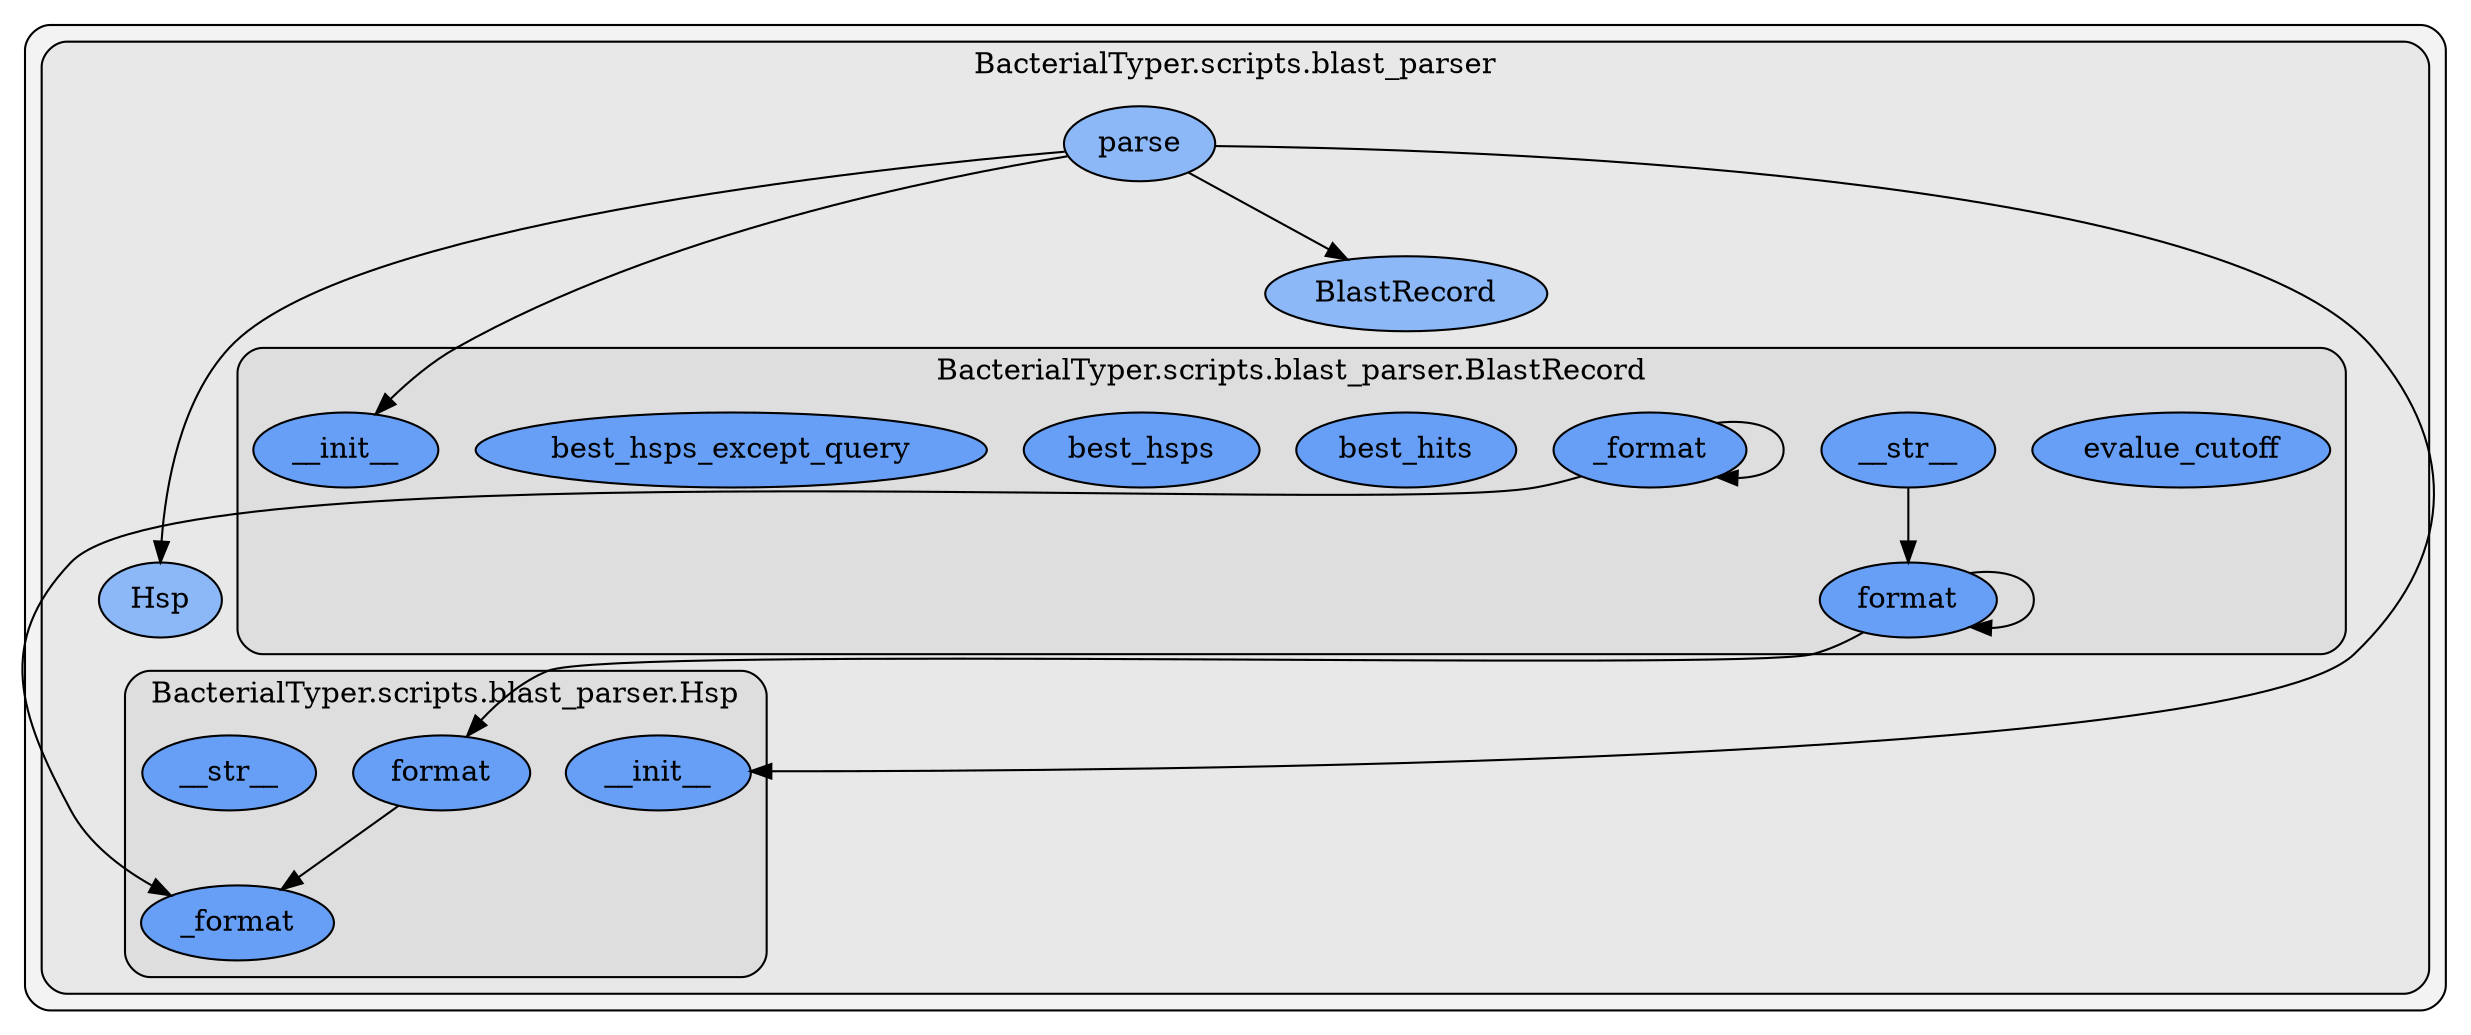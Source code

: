 digraph G {
    graph [spilines=ortho, rankdir=TB, clusterrank="local"];
    subgraph cluster_G {

        graph [style="filled,rounded",fillcolor="#80808018", label=""];
        subgraph cluster_BacterialTyper__scripts__blast_parser {

            graph [style="filled,rounded",fillcolor="#80808018", label="BacterialTyper.scripts.blast_parser"];
            BacterialTyper__scripts__blast_parser__BlastRecord [label="BlastRecord", style="filled", fillcolor="#65a3ffb2", fontcolor="#000000", group="27"];
        }
        subgraph cluster_BacterialTyper__scripts__blast_parser {

            graph [style="filled,rounded",fillcolor="#80808018", label="BacterialTyper.scripts.blast_parser"];
            BacterialTyper__scripts__blast_parser__Hsp [label="Hsp", style="filled", fillcolor="#65a3ffb2", fontcolor="#000000", group="27"];
        }
        subgraph cluster_BacterialTyper__scripts__blast_parser {

            graph [style="filled,rounded",fillcolor="#80808018", label="BacterialTyper.scripts.blast_parser"];
            BacterialTyper__scripts__blast_parser__parse [label="parse", style="filled", fillcolor="#65a3ffb2", fontcolor="#000000", group="27"];
            subgraph cluster_BacterialTyper__scripts__blast_parser__BlastRecord {

                graph [style="filled,rounded",fillcolor="#80808018", label="BacterialTyper.scripts.blast_parser.BlastRecord"];
                BacterialTyper__scripts__blast_parser__BlastRecord____init__ [label="__init__", style="filled", fillcolor="#3284ffb2", fontcolor="#000000", group="27"];
            }
            subgraph cluster_BacterialTyper__scripts__blast_parser__BlastRecord {

                graph [style="filled,rounded",fillcolor="#80808018", label="BacterialTyper.scripts.blast_parser.BlastRecord"];
                BacterialTyper__scripts__blast_parser__BlastRecord____str__ [label="__str__", style="filled", fillcolor="#3284ffb2", fontcolor="#000000", group="27"];
            }
            subgraph cluster_BacterialTyper__scripts__blast_parser__BlastRecord {

                graph [style="filled,rounded",fillcolor="#80808018", label="BacterialTyper.scripts.blast_parser.BlastRecord"];
                BacterialTyper__scripts__blast_parser__BlastRecord___format [label="_format", style="filled", fillcolor="#3284ffb2", fontcolor="#000000", group="27"];
            }
            subgraph cluster_BacterialTyper__scripts__blast_parser__BlastRecord {

                graph [style="filled,rounded",fillcolor="#80808018", label="BacterialTyper.scripts.blast_parser.BlastRecord"];
                BacterialTyper__scripts__blast_parser__BlastRecord__best_hits [label="best_hits", style="filled", fillcolor="#3284ffb2", fontcolor="#000000", group="27"];
            }
            subgraph cluster_BacterialTyper__scripts__blast_parser__BlastRecord {

                graph [style="filled,rounded",fillcolor="#80808018", label="BacterialTyper.scripts.blast_parser.BlastRecord"];
                BacterialTyper__scripts__blast_parser__BlastRecord__best_hsps [label="best_hsps", style="filled", fillcolor="#3284ffb2", fontcolor="#000000", group="27"];
            }
            subgraph cluster_BacterialTyper__scripts__blast_parser__BlastRecord {

                graph [style="filled,rounded",fillcolor="#80808018", label="BacterialTyper.scripts.blast_parser.BlastRecord"];
                BacterialTyper__scripts__blast_parser__BlastRecord__best_hsps_except_query [label="best_hsps_except_query", style="filled", fillcolor="#3284ffb2", fontcolor="#000000", group="27"];
            }
            subgraph cluster_BacterialTyper__scripts__blast_parser__BlastRecord {

                graph [style="filled,rounded",fillcolor="#80808018", label="BacterialTyper.scripts.blast_parser.BlastRecord"];
                BacterialTyper__scripts__blast_parser__BlastRecord__evalue_cutoff [label="evalue_cutoff", style="filled", fillcolor="#3284ffb2", fontcolor="#000000", group="27"];
            }
            subgraph cluster_BacterialTyper__scripts__blast_parser__BlastRecord {

                graph [style="filled,rounded",fillcolor="#80808018", label="BacterialTyper.scripts.blast_parser.BlastRecord"];
                BacterialTyper__scripts__blast_parser__BlastRecord__format [label="format", style="filled", fillcolor="#3284ffb2", fontcolor="#000000", group="27"];
            }
            subgraph cluster_BacterialTyper__scripts__blast_parser__Hsp {

                graph [style="filled,rounded",fillcolor="#80808018", label="BacterialTyper.scripts.blast_parser.Hsp"];
                BacterialTyper__scripts__blast_parser__Hsp____init__ [label="__init__", style="filled", fillcolor="#3284ffb2", fontcolor="#000000", group="27"];
            }
            subgraph cluster_BacterialTyper__scripts__blast_parser__Hsp {

                graph [style="filled,rounded",fillcolor="#80808018", label="BacterialTyper.scripts.blast_parser.Hsp"];
                BacterialTyper__scripts__blast_parser__Hsp____str__ [label="__str__", style="filled", fillcolor="#3284ffb2", fontcolor="#000000", group="27"];
            }
            subgraph cluster_BacterialTyper__scripts__blast_parser__Hsp {

                graph [style="filled,rounded",fillcolor="#80808018", label="BacterialTyper.scripts.blast_parser.Hsp"];
                BacterialTyper__scripts__blast_parser__Hsp___format [label="_format", style="filled", fillcolor="#3284ffb2", fontcolor="#000000", group="27"];
            }
            subgraph cluster_BacterialTyper__scripts__blast_parser__Hsp {

                graph [style="filled,rounded",fillcolor="#80808018", label="BacterialTyper.scripts.blast_parser.Hsp"];
                BacterialTyper__scripts__blast_parser__Hsp__format [label="format", style="filled", fillcolor="#3284ffb2", fontcolor="#000000", group="27"];
            }
        }
    }
        BacterialTyper__scripts__blast_parser__Hsp -> BacterialTyper__scripts__blast_parser__Hsp__format [style="dashed", color="#ffffff00"];
        BacterialTyper__scripts__blast_parser__Hsp -> BacterialTyper__scripts__blast_parser__Hsp___format [style="dashed", color="#ffffff00"];
        BacterialTyper__scripts__blast_parser__Hsp -> BacterialTyper__scripts__blast_parser__Hsp____init__ [style="dashed", color="#ffffff00"];
        BacterialTyper__scripts__blast_parser__Hsp -> BacterialTyper__scripts__blast_parser__Hsp____str__ [style="dashed", color="#ffffff00"];
        BacterialTyper__scripts__blast_parser__BlastRecord -> BacterialTyper__scripts__blast_parser__BlastRecord__evalue_cutoff [style="dashed", color="#ffffff00"];
        BacterialTyper__scripts__blast_parser__BlastRecord -> BacterialTyper__scripts__blast_parser__BlastRecord__best_hits [style="dashed", color="#ffffff00"];
        BacterialTyper__scripts__blast_parser__BlastRecord -> BacterialTyper__scripts__blast_parser__BlastRecord___format [style="dashed", color="#ffffff00"];
        BacterialTyper__scripts__blast_parser__BlastRecord -> BacterialTyper__scripts__blast_parser__BlastRecord__best_hsps [style="dashed", color="#ffffff00"];
        BacterialTyper__scripts__blast_parser__BlastRecord -> BacterialTyper__scripts__blast_parser__BlastRecord__format [style="dashed", color="#ffffff00"];
        BacterialTyper__scripts__blast_parser__BlastRecord -> BacterialTyper__scripts__blast_parser__BlastRecord____init__ [style="dashed", color="#ffffff00"];
        BacterialTyper__scripts__blast_parser__BlastRecord -> BacterialTyper__scripts__blast_parser__BlastRecord____str__ [style="dashed", color="#ffffff00"];
        BacterialTyper__scripts__blast_parser__BlastRecord -> BacterialTyper__scripts__blast_parser__BlastRecord__best_hsps_except_query [style="dashed", color="#ffffff00"];
        BacterialTyper__scripts__blast_parser__Hsp__format -> BacterialTyper__scripts__blast_parser__Hsp___format [style="solid", color="#000000"];
        BacterialTyper__scripts__blast_parser__BlastRecord___format -> BacterialTyper__scripts__blast_parser__BlastRecord___format [style="solid", color="#000000"];
        BacterialTyper__scripts__blast_parser__BlastRecord___format -> BacterialTyper__scripts__blast_parser__Hsp___format [style="solid", color="#000000"];
        BacterialTyper__scripts__blast_parser__BlastRecord__format -> BacterialTyper__scripts__blast_parser__Hsp__format [style="solid", color="#000000"];
        BacterialTyper__scripts__blast_parser__BlastRecord__format -> BacterialTyper__scripts__blast_parser__BlastRecord__format [style="solid", color="#000000"];
        BacterialTyper__scripts__blast_parser__BlastRecord____str__ -> BacterialTyper__scripts__blast_parser__BlastRecord__format [style="solid", color="#000000"];
        BacterialTyper__scripts__blast_parser__parse -> BacterialTyper__scripts__blast_parser__Hsp [style="solid", color="#000000"];
        BacterialTyper__scripts__blast_parser__parse -> BacterialTyper__scripts__blast_parser__BlastRecord [style="solid", color="#000000"];
        BacterialTyper__scripts__blast_parser__parse -> BacterialTyper__scripts__blast_parser__Hsp____init__ [style="solid", color="#000000"];
        BacterialTyper__scripts__blast_parser__parse -> BacterialTyper__scripts__blast_parser__BlastRecord____init__ [style="solid", color="#000000"];
    }
